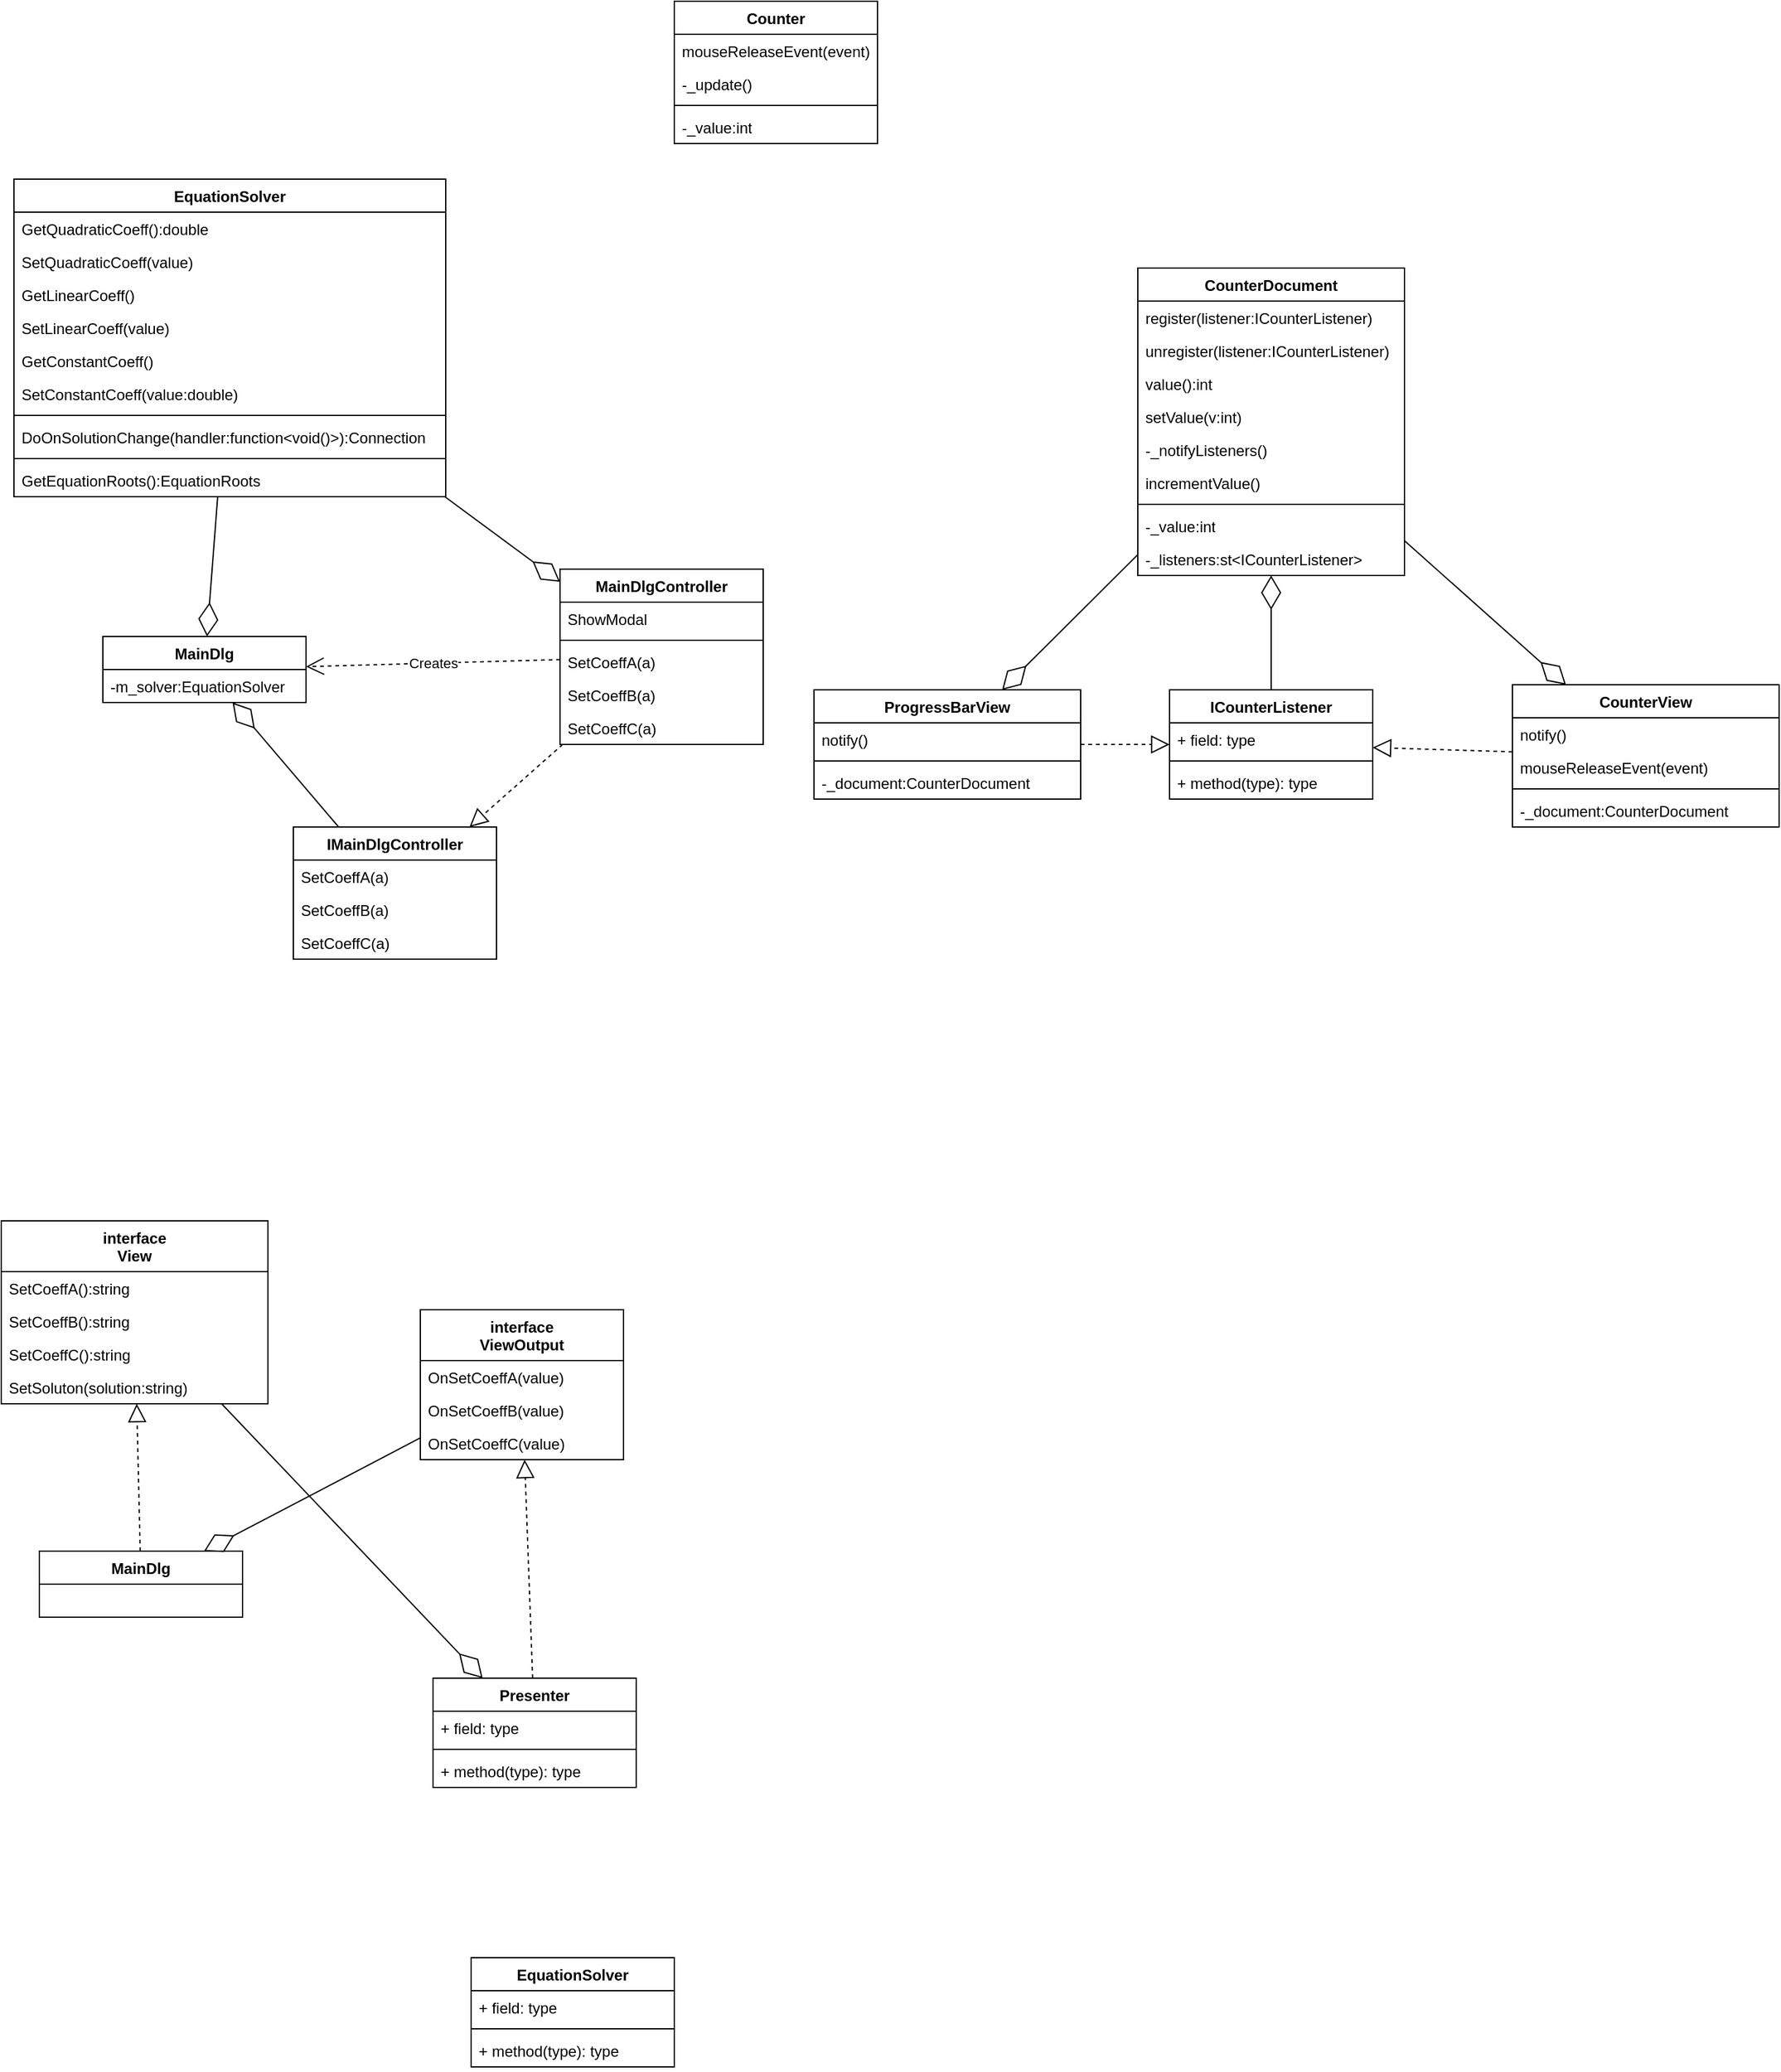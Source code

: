 <mxfile version="22.1.2" type="device">
  <diagram id="ZxXwK-TmG2tBLpuaiVWN" name="Page-1">
    <mxGraphModel dx="1421" dy="832" grid="1" gridSize="10" guides="1" tooltips="1" connect="1" arrows="1" fold="1" page="1" pageScale="1" pageWidth="827" pageHeight="1169" math="0" shadow="0">
      <root>
        <mxCell id="0" />
        <mxCell id="1" parent="0" />
        <mxCell id="nP_u4ckgyNHkZCIsKWe5-1" value="EquationSolver" style="swimlane;fontStyle=1;align=center;verticalAlign=top;childLayout=stackLayout;horizontal=1;startSize=26;horizontalStack=0;resizeParent=1;resizeParentMax=0;resizeLast=0;collapsible=1;marginBottom=0;" parent="1" vertex="1">
          <mxGeometry x="160" y="140" width="340" height="250" as="geometry" />
        </mxCell>
        <mxCell id="nP_u4ckgyNHkZCIsKWe5-2" value="GetQuadraticCoeff():double" style="text;strokeColor=none;fillColor=none;align=left;verticalAlign=top;spacingLeft=4;spacingRight=4;overflow=hidden;rotatable=0;points=[[0,0.5],[1,0.5]];portConstraint=eastwest;" parent="nP_u4ckgyNHkZCIsKWe5-1" vertex="1">
          <mxGeometry y="26" width="340" height="26" as="geometry" />
        </mxCell>
        <mxCell id="nP_u4ckgyNHkZCIsKWe5-7" value="SetQuadraticCoeff(value)" style="text;strokeColor=none;fillColor=none;align=left;verticalAlign=top;spacingLeft=4;spacingRight=4;overflow=hidden;rotatable=0;points=[[0,0.5],[1,0.5]];portConstraint=eastwest;" parent="nP_u4ckgyNHkZCIsKWe5-1" vertex="1">
          <mxGeometry y="52" width="340" height="26" as="geometry" />
        </mxCell>
        <mxCell id="nP_u4ckgyNHkZCIsKWe5-5" value="GetLinearCoeff()" style="text;strokeColor=none;fillColor=none;align=left;verticalAlign=top;spacingLeft=4;spacingRight=4;overflow=hidden;rotatable=0;points=[[0,0.5],[1,0.5]];portConstraint=eastwest;" parent="nP_u4ckgyNHkZCIsKWe5-1" vertex="1">
          <mxGeometry y="78" width="340" height="26" as="geometry" />
        </mxCell>
        <mxCell id="nP_u4ckgyNHkZCIsKWe5-8" value="SetLinearCoeff(value)" style="text;strokeColor=none;fillColor=none;align=left;verticalAlign=top;spacingLeft=4;spacingRight=4;overflow=hidden;rotatable=0;points=[[0,0.5],[1,0.5]];portConstraint=eastwest;" parent="nP_u4ckgyNHkZCIsKWe5-1" vertex="1">
          <mxGeometry y="104" width="340" height="26" as="geometry" />
        </mxCell>
        <mxCell id="nP_u4ckgyNHkZCIsKWe5-6" value="GetConstantCoeff()" style="text;strokeColor=none;fillColor=none;align=left;verticalAlign=top;spacingLeft=4;spacingRight=4;overflow=hidden;rotatable=0;points=[[0,0.5],[1,0.5]];portConstraint=eastwest;" parent="nP_u4ckgyNHkZCIsKWe5-1" vertex="1">
          <mxGeometry y="130" width="340" height="26" as="geometry" />
        </mxCell>
        <mxCell id="nP_u4ckgyNHkZCIsKWe5-9" value="SetConstantCoeff(value:double)" style="text;strokeColor=none;fillColor=none;align=left;verticalAlign=top;spacingLeft=4;spacingRight=4;overflow=hidden;rotatable=0;points=[[0,0.5],[1,0.5]];portConstraint=eastwest;" parent="nP_u4ckgyNHkZCIsKWe5-1" vertex="1">
          <mxGeometry y="156" width="340" height="26" as="geometry" />
        </mxCell>
        <mxCell id="nP_u4ckgyNHkZCIsKWe5-10" value="" style="line;strokeWidth=1;fillColor=none;align=left;verticalAlign=middle;spacingTop=-1;spacingLeft=3;spacingRight=3;rotatable=0;labelPosition=right;points=[];portConstraint=eastwest;" parent="nP_u4ckgyNHkZCIsKWe5-1" vertex="1">
          <mxGeometry y="182" width="340" height="8" as="geometry" />
        </mxCell>
        <mxCell id="nP_u4ckgyNHkZCIsKWe5-11" value="DoOnSolutionChange(handler:function&lt;void()&gt;):Connection" style="text;strokeColor=none;fillColor=none;align=left;verticalAlign=top;spacingLeft=4;spacingRight=4;overflow=hidden;rotatable=0;points=[[0,0.5],[1,0.5]];portConstraint=eastwest;" parent="nP_u4ckgyNHkZCIsKWe5-1" vertex="1">
          <mxGeometry y="190" width="340" height="26" as="geometry" />
        </mxCell>
        <mxCell id="nP_u4ckgyNHkZCIsKWe5-17" value="" style="line;strokeWidth=1;fillColor=none;align=left;verticalAlign=middle;spacingTop=-1;spacingLeft=3;spacingRight=3;rotatable=0;labelPosition=right;points=[];portConstraint=eastwest;" parent="nP_u4ckgyNHkZCIsKWe5-1" vertex="1">
          <mxGeometry y="216" width="340" height="8" as="geometry" />
        </mxCell>
        <mxCell id="nP_u4ckgyNHkZCIsKWe5-16" value="GetEquationRoots():EquationRoots" style="text;strokeColor=none;fillColor=none;align=left;verticalAlign=top;spacingLeft=4;spacingRight=4;overflow=hidden;rotatable=0;points=[[0,0.5],[1,0.5]];portConstraint=eastwest;" parent="nP_u4ckgyNHkZCIsKWe5-1" vertex="1">
          <mxGeometry y="224" width="340" height="26" as="geometry" />
        </mxCell>
        <mxCell id="nP_u4ckgyNHkZCIsKWe5-12" value="MainDlg" style="swimlane;fontStyle=1;align=center;verticalAlign=top;childLayout=stackLayout;horizontal=1;startSize=26;horizontalStack=0;resizeParent=1;resizeParentMax=0;resizeLast=0;collapsible=1;marginBottom=0;" parent="1" vertex="1">
          <mxGeometry x="230" y="500" width="160" height="52" as="geometry" />
        </mxCell>
        <mxCell id="nP_u4ckgyNHkZCIsKWe5-13" value="-m_solver:EquationSolver" style="text;strokeColor=none;fillColor=none;align=left;verticalAlign=top;spacingLeft=4;spacingRight=4;overflow=hidden;rotatable=0;points=[[0,0.5],[1,0.5]];portConstraint=eastwest;" parent="nP_u4ckgyNHkZCIsKWe5-12" vertex="1">
          <mxGeometry y="26" width="160" height="26" as="geometry" />
        </mxCell>
        <mxCell id="nP_u4ckgyNHkZCIsKWe5-18" value="" style="endArrow=diamondThin;endFill=0;endSize=24;html=1;" parent="1" source="nP_u4ckgyNHkZCIsKWe5-1" target="nP_u4ckgyNHkZCIsKWe5-12" edge="1">
          <mxGeometry width="160" relative="1" as="geometry">
            <mxPoint x="170" y="430" as="sourcePoint" />
            <mxPoint x="330" y="430" as="targetPoint" />
          </mxGeometry>
        </mxCell>
        <mxCell id="nP_u4ckgyNHkZCIsKWe5-19" value="" style="endArrow=diamondThin;endFill=0;endSize=24;html=1;" parent="1" source="nP_u4ckgyNHkZCIsKWe5-20" target="nP_u4ckgyNHkZCIsKWe5-12" edge="1">
          <mxGeometry width="160" relative="1" as="geometry">
            <mxPoint x="580" y="460" as="sourcePoint" />
            <mxPoint x="740" y="460" as="targetPoint" />
          </mxGeometry>
        </mxCell>
        <mxCell id="nP_u4ckgyNHkZCIsKWe5-20" value="IMainDlgController" style="swimlane;fontStyle=1;align=center;verticalAlign=top;childLayout=stackLayout;horizontal=1;startSize=26;horizontalStack=0;resizeParent=1;resizeParentMax=0;resizeLast=0;collapsible=1;marginBottom=0;" parent="1" vertex="1">
          <mxGeometry x="380" y="650" width="160" height="104" as="geometry" />
        </mxCell>
        <mxCell id="nP_u4ckgyNHkZCIsKWe5-21" value="SetCoeffA(a)" style="text;strokeColor=none;fillColor=none;align=left;verticalAlign=top;spacingLeft=4;spacingRight=4;overflow=hidden;rotatable=0;points=[[0,0.5],[1,0.5]];portConstraint=eastwest;" parent="nP_u4ckgyNHkZCIsKWe5-20" vertex="1">
          <mxGeometry y="26" width="160" height="26" as="geometry" />
        </mxCell>
        <mxCell id="nP_u4ckgyNHkZCIsKWe5-24" value="SetCoeffB(a)" style="text;strokeColor=none;fillColor=none;align=left;verticalAlign=top;spacingLeft=4;spacingRight=4;overflow=hidden;rotatable=0;points=[[0,0.5],[1,0.5]];portConstraint=eastwest;" parent="nP_u4ckgyNHkZCIsKWe5-20" vertex="1">
          <mxGeometry y="52" width="160" height="26" as="geometry" />
        </mxCell>
        <mxCell id="nP_u4ckgyNHkZCIsKWe5-25" value="SetCoeffC(a)" style="text;strokeColor=none;fillColor=none;align=left;verticalAlign=top;spacingLeft=4;spacingRight=4;overflow=hidden;rotatable=0;points=[[0,0.5],[1,0.5]];portConstraint=eastwest;" parent="nP_u4ckgyNHkZCIsKWe5-20" vertex="1">
          <mxGeometry y="78" width="160" height="26" as="geometry" />
        </mxCell>
        <mxCell id="nP_u4ckgyNHkZCIsKWe5-26" value="MainDlgController" style="swimlane;fontStyle=1;align=center;verticalAlign=top;childLayout=stackLayout;horizontal=1;startSize=26;horizontalStack=0;resizeParent=1;resizeParentMax=0;resizeLast=0;collapsible=1;marginBottom=0;" parent="1" vertex="1">
          <mxGeometry x="590" y="447" width="160" height="138" as="geometry" />
        </mxCell>
        <mxCell id="nP_u4ckgyNHkZCIsKWe5-27" value="ShowModal" style="text;strokeColor=none;fillColor=none;align=left;verticalAlign=top;spacingLeft=4;spacingRight=4;overflow=hidden;rotatable=0;points=[[0,0.5],[1,0.5]];portConstraint=eastwest;" parent="nP_u4ckgyNHkZCIsKWe5-26" vertex="1">
          <mxGeometry y="26" width="160" height="26" as="geometry" />
        </mxCell>
        <mxCell id="nP_u4ckgyNHkZCIsKWe5-36" value="" style="line;strokeWidth=1;fillColor=none;align=left;verticalAlign=middle;spacingTop=-1;spacingLeft=3;spacingRight=3;rotatable=0;labelPosition=right;points=[];portConstraint=eastwest;" parent="nP_u4ckgyNHkZCIsKWe5-26" vertex="1">
          <mxGeometry y="52" width="160" height="8" as="geometry" />
        </mxCell>
        <mxCell id="nP_u4ckgyNHkZCIsKWe5-32" value="SetCoeffA(a)" style="text;strokeColor=none;fillColor=none;align=left;verticalAlign=top;spacingLeft=4;spacingRight=4;overflow=hidden;rotatable=0;points=[[0,0.5],[1,0.5]];portConstraint=eastwest;" parent="nP_u4ckgyNHkZCIsKWe5-26" vertex="1">
          <mxGeometry y="60" width="160" height="26" as="geometry" />
        </mxCell>
        <mxCell id="nP_u4ckgyNHkZCIsKWe5-33" value="SetCoeffB(a)" style="text;strokeColor=none;fillColor=none;align=left;verticalAlign=top;spacingLeft=4;spacingRight=4;overflow=hidden;rotatable=0;points=[[0,0.5],[1,0.5]];portConstraint=eastwest;" parent="nP_u4ckgyNHkZCIsKWe5-26" vertex="1">
          <mxGeometry y="86" width="160" height="26" as="geometry" />
        </mxCell>
        <mxCell id="nP_u4ckgyNHkZCIsKWe5-34" value="SetCoeffC(a)" style="text;strokeColor=none;fillColor=none;align=left;verticalAlign=top;spacingLeft=4;spacingRight=4;overflow=hidden;rotatable=0;points=[[0,0.5],[1,0.5]];portConstraint=eastwest;" parent="nP_u4ckgyNHkZCIsKWe5-26" vertex="1">
          <mxGeometry y="112" width="160" height="26" as="geometry" />
        </mxCell>
        <mxCell id="nP_u4ckgyNHkZCIsKWe5-30" value="" style="endArrow=block;dashed=1;endFill=0;endSize=12;html=1;" parent="1" source="nP_u4ckgyNHkZCIsKWe5-26" target="nP_u4ckgyNHkZCIsKWe5-20" edge="1">
          <mxGeometry width="160" relative="1" as="geometry">
            <mxPoint x="640" y="440" as="sourcePoint" />
            <mxPoint x="800" y="440" as="targetPoint" />
          </mxGeometry>
        </mxCell>
        <mxCell id="nP_u4ckgyNHkZCIsKWe5-31" value="" style="endArrow=diamondThin;endFill=0;endSize=24;html=1;" parent="1" source="nP_u4ckgyNHkZCIsKWe5-1" target="nP_u4ckgyNHkZCIsKWe5-26" edge="1">
          <mxGeometry width="160" relative="1" as="geometry">
            <mxPoint x="580" y="395.294" as="sourcePoint" />
            <mxPoint x="368.043" y="510" as="targetPoint" />
          </mxGeometry>
        </mxCell>
        <mxCell id="nP_u4ckgyNHkZCIsKWe5-35" value="Creates" style="endArrow=open;endSize=12;dashed=1;html=1;" parent="1" source="nP_u4ckgyNHkZCIsKWe5-26" target="nP_u4ckgyNHkZCIsKWe5-12" edge="1">
          <mxGeometry width="160" relative="1" as="geometry">
            <mxPoint x="380" y="580" as="sourcePoint" />
            <mxPoint x="540" y="580" as="targetPoint" />
          </mxGeometry>
        </mxCell>
        <mxCell id="nP_u4ckgyNHkZCIsKWe5-37" value="interface&#xa;View" style="swimlane;fontStyle=1;align=center;verticalAlign=top;childLayout=stackLayout;horizontal=1;startSize=40;horizontalStack=0;resizeParent=1;resizeParentMax=0;resizeLast=0;collapsible=1;marginBottom=0;" parent="1" vertex="1">
          <mxGeometry x="150" y="960" width="210" height="144" as="geometry" />
        </mxCell>
        <mxCell id="nP_u4ckgyNHkZCIsKWe5-38" value="SetCoeffA():string" style="text;strokeColor=none;fillColor=none;align=left;verticalAlign=top;spacingLeft=4;spacingRight=4;overflow=hidden;rotatable=0;points=[[0,0.5],[1,0.5]];portConstraint=eastwest;" parent="nP_u4ckgyNHkZCIsKWe5-37" vertex="1">
          <mxGeometry y="40" width="210" height="26" as="geometry" />
        </mxCell>
        <mxCell id="nP_u4ckgyNHkZCIsKWe5-49" value="SetCoeffB():string" style="text;strokeColor=none;fillColor=none;align=left;verticalAlign=top;spacingLeft=4;spacingRight=4;overflow=hidden;rotatable=0;points=[[0,0.5],[1,0.5]];portConstraint=eastwest;" parent="nP_u4ckgyNHkZCIsKWe5-37" vertex="1">
          <mxGeometry y="66" width="210" height="26" as="geometry" />
        </mxCell>
        <mxCell id="nP_u4ckgyNHkZCIsKWe5-50" value="SetCoeffC():string" style="text;strokeColor=none;fillColor=none;align=left;verticalAlign=top;spacingLeft=4;spacingRight=4;overflow=hidden;rotatable=0;points=[[0,0.5],[1,0.5]];portConstraint=eastwest;" parent="nP_u4ckgyNHkZCIsKWe5-37" vertex="1">
          <mxGeometry y="92" width="210" height="26" as="geometry" />
        </mxCell>
        <mxCell id="nP_u4ckgyNHkZCIsKWe5-61" value="SetSoluton(solution:string)" style="text;strokeColor=none;fillColor=none;align=left;verticalAlign=top;spacingLeft=4;spacingRight=4;overflow=hidden;rotatable=0;points=[[0,0.5],[1,0.5]];portConstraint=eastwest;" parent="nP_u4ckgyNHkZCIsKWe5-37" vertex="1">
          <mxGeometry y="118" width="210" height="26" as="geometry" />
        </mxCell>
        <mxCell id="nP_u4ckgyNHkZCIsKWe5-41" value="MainDlg" style="swimlane;fontStyle=1;align=center;verticalAlign=top;childLayout=stackLayout;horizontal=1;startSize=26;horizontalStack=0;resizeParent=1;resizeParentMax=0;resizeLast=0;collapsible=1;marginBottom=0;" parent="1" vertex="1">
          <mxGeometry x="180" y="1220" width="160" height="52" as="geometry" />
        </mxCell>
        <mxCell id="nP_u4ckgyNHkZCIsKWe5-45" value="Presenter" style="swimlane;fontStyle=1;align=center;verticalAlign=top;childLayout=stackLayout;horizontal=1;startSize=26;horizontalStack=0;resizeParent=1;resizeParentMax=0;resizeLast=0;collapsible=1;marginBottom=0;" parent="1" vertex="1">
          <mxGeometry x="490" y="1320" width="160" height="86" as="geometry" />
        </mxCell>
        <mxCell id="nP_u4ckgyNHkZCIsKWe5-46" value="+ field: type" style="text;strokeColor=none;fillColor=none;align=left;verticalAlign=top;spacingLeft=4;spacingRight=4;overflow=hidden;rotatable=0;points=[[0,0.5],[1,0.5]];portConstraint=eastwest;" parent="nP_u4ckgyNHkZCIsKWe5-45" vertex="1">
          <mxGeometry y="26" width="160" height="26" as="geometry" />
        </mxCell>
        <mxCell id="nP_u4ckgyNHkZCIsKWe5-47" value="" style="line;strokeWidth=1;fillColor=none;align=left;verticalAlign=middle;spacingTop=-1;spacingLeft=3;spacingRight=3;rotatable=0;labelPosition=right;points=[];portConstraint=eastwest;" parent="nP_u4ckgyNHkZCIsKWe5-45" vertex="1">
          <mxGeometry y="52" width="160" height="8" as="geometry" />
        </mxCell>
        <mxCell id="nP_u4ckgyNHkZCIsKWe5-48" value="+ method(type): type" style="text;strokeColor=none;fillColor=none;align=left;verticalAlign=top;spacingLeft=4;spacingRight=4;overflow=hidden;rotatable=0;points=[[0,0.5],[1,0.5]];portConstraint=eastwest;" parent="nP_u4ckgyNHkZCIsKWe5-45" vertex="1">
          <mxGeometry y="60" width="160" height="26" as="geometry" />
        </mxCell>
        <mxCell id="nP_u4ckgyNHkZCIsKWe5-51" value="interface&#xa;ViewOutput" style="swimlane;fontStyle=1;align=center;verticalAlign=top;childLayout=stackLayout;horizontal=1;startSize=40;horizontalStack=0;resizeParent=1;resizeParentMax=0;resizeLast=0;collapsible=1;marginBottom=0;" parent="1" vertex="1">
          <mxGeometry x="480" y="1030" width="160" height="118" as="geometry" />
        </mxCell>
        <mxCell id="nP_u4ckgyNHkZCIsKWe5-52" value="OnSetCoeffA(value)" style="text;strokeColor=none;fillColor=none;align=left;verticalAlign=top;spacingLeft=4;spacingRight=4;overflow=hidden;rotatable=0;points=[[0,0.5],[1,0.5]];portConstraint=eastwest;" parent="nP_u4ckgyNHkZCIsKWe5-51" vertex="1">
          <mxGeometry y="40" width="160" height="26" as="geometry" />
        </mxCell>
        <mxCell id="nP_u4ckgyNHkZCIsKWe5-55" value="OnSetCoeffB(value)" style="text;strokeColor=none;fillColor=none;align=left;verticalAlign=top;spacingLeft=4;spacingRight=4;overflow=hidden;rotatable=0;points=[[0,0.5],[1,0.5]];portConstraint=eastwest;" parent="nP_u4ckgyNHkZCIsKWe5-51" vertex="1">
          <mxGeometry y="66" width="160" height="26" as="geometry" />
        </mxCell>
        <mxCell id="nP_u4ckgyNHkZCIsKWe5-56" value="OnSetCoeffC(value)" style="text;strokeColor=none;fillColor=none;align=left;verticalAlign=top;spacingLeft=4;spacingRight=4;overflow=hidden;rotatable=0;points=[[0,0.5],[1,0.5]];portConstraint=eastwest;" parent="nP_u4ckgyNHkZCIsKWe5-51" vertex="1">
          <mxGeometry y="92" width="160" height="26" as="geometry" />
        </mxCell>
        <mxCell id="nP_u4ckgyNHkZCIsKWe5-57" value="" style="endArrow=diamondThin;endFill=0;endSize=24;html=1;" parent="1" source="nP_u4ckgyNHkZCIsKWe5-51" target="nP_u4ckgyNHkZCIsKWe5-41" edge="1">
          <mxGeometry width="160" relative="1" as="geometry">
            <mxPoint x="420" y="1260" as="sourcePoint" />
            <mxPoint x="580" y="1260" as="targetPoint" />
          </mxGeometry>
        </mxCell>
        <mxCell id="nP_u4ckgyNHkZCIsKWe5-58" value="" style="endArrow=block;dashed=1;endFill=0;endSize=12;html=1;" parent="1" source="nP_u4ckgyNHkZCIsKWe5-45" target="nP_u4ckgyNHkZCIsKWe5-51" edge="1">
          <mxGeometry width="160" relative="1" as="geometry">
            <mxPoint x="510" y="1250" as="sourcePoint" />
            <mxPoint x="670" y="1250" as="targetPoint" />
          </mxGeometry>
        </mxCell>
        <mxCell id="nP_u4ckgyNHkZCIsKWe5-59" value="" style="endArrow=diamondThin;endFill=0;endSize=24;html=1;" parent="1" source="nP_u4ckgyNHkZCIsKWe5-37" target="nP_u4ckgyNHkZCIsKWe5-45" edge="1">
          <mxGeometry width="160" relative="1" as="geometry">
            <mxPoint x="380" y="1280" as="sourcePoint" />
            <mxPoint x="540" y="1280" as="targetPoint" />
          </mxGeometry>
        </mxCell>
        <mxCell id="nP_u4ckgyNHkZCIsKWe5-60" value="" style="endArrow=block;dashed=1;endFill=0;endSize=12;html=1;" parent="1" source="nP_u4ckgyNHkZCIsKWe5-41" target="nP_u4ckgyNHkZCIsKWe5-37" edge="1">
          <mxGeometry width="160" relative="1" as="geometry">
            <mxPoint x="90" y="1140" as="sourcePoint" />
            <mxPoint x="250" y="1140" as="targetPoint" />
          </mxGeometry>
        </mxCell>
        <mxCell id="nP_u4ckgyNHkZCIsKWe5-63" value="EquationSolver" style="swimlane;fontStyle=1;align=center;verticalAlign=top;childLayout=stackLayout;horizontal=1;startSize=26;horizontalStack=0;resizeParent=1;resizeParentMax=0;resizeLast=0;collapsible=1;marginBottom=0;" parent="1" vertex="1">
          <mxGeometry x="520" y="1540" width="160" height="86" as="geometry" />
        </mxCell>
        <mxCell id="nP_u4ckgyNHkZCIsKWe5-64" value="+ field: type" style="text;strokeColor=none;fillColor=none;align=left;verticalAlign=top;spacingLeft=4;spacingRight=4;overflow=hidden;rotatable=0;points=[[0,0.5],[1,0.5]];portConstraint=eastwest;" parent="nP_u4ckgyNHkZCIsKWe5-63" vertex="1">
          <mxGeometry y="26" width="160" height="26" as="geometry" />
        </mxCell>
        <mxCell id="nP_u4ckgyNHkZCIsKWe5-65" value="" style="line;strokeWidth=1;fillColor=none;align=left;verticalAlign=middle;spacingTop=-1;spacingLeft=3;spacingRight=3;rotatable=0;labelPosition=right;points=[];portConstraint=eastwest;" parent="nP_u4ckgyNHkZCIsKWe5-63" vertex="1">
          <mxGeometry y="52" width="160" height="8" as="geometry" />
        </mxCell>
        <mxCell id="nP_u4ckgyNHkZCIsKWe5-66" value="+ method(type): type" style="text;strokeColor=none;fillColor=none;align=left;verticalAlign=top;spacingLeft=4;spacingRight=4;overflow=hidden;rotatable=0;points=[[0,0.5],[1,0.5]];portConstraint=eastwest;" parent="nP_u4ckgyNHkZCIsKWe5-63" vertex="1">
          <mxGeometry y="60" width="160" height="26" as="geometry" />
        </mxCell>
        <mxCell id="4kKo8zn2Ya34dpTa8X-u-1" value="Counter" style="swimlane;fontStyle=1;align=center;verticalAlign=top;childLayout=stackLayout;horizontal=1;startSize=26;horizontalStack=0;resizeParent=1;resizeParentMax=0;resizeLast=0;collapsible=1;marginBottom=0;whiteSpace=wrap;html=1;" vertex="1" parent="1">
          <mxGeometry x="680" width="160" height="112" as="geometry" />
        </mxCell>
        <mxCell id="4kKo8zn2Ya34dpTa8X-u-5" value="mouseReleaseEvent(event)" style="text;strokeColor=none;fillColor=none;align=left;verticalAlign=top;spacingLeft=4;spacingRight=4;overflow=hidden;rotatable=0;points=[[0,0.5],[1,0.5]];portConstraint=eastwest;whiteSpace=wrap;html=1;" vertex="1" parent="4kKo8zn2Ya34dpTa8X-u-1">
          <mxGeometry y="26" width="160" height="26" as="geometry" />
        </mxCell>
        <mxCell id="4kKo8zn2Ya34dpTa8X-u-2" value="-_update()" style="text;strokeColor=none;fillColor=none;align=left;verticalAlign=top;spacingLeft=4;spacingRight=4;overflow=hidden;rotatable=0;points=[[0,0.5],[1,0.5]];portConstraint=eastwest;whiteSpace=wrap;html=1;" vertex="1" parent="4kKo8zn2Ya34dpTa8X-u-1">
          <mxGeometry y="52" width="160" height="26" as="geometry" />
        </mxCell>
        <mxCell id="4kKo8zn2Ya34dpTa8X-u-3" value="" style="line;strokeWidth=1;fillColor=none;align=left;verticalAlign=middle;spacingTop=-1;spacingLeft=3;spacingRight=3;rotatable=0;labelPosition=right;points=[];portConstraint=eastwest;strokeColor=inherit;" vertex="1" parent="4kKo8zn2Ya34dpTa8X-u-1">
          <mxGeometry y="78" width="160" height="8" as="geometry" />
        </mxCell>
        <mxCell id="4kKo8zn2Ya34dpTa8X-u-4" value="-_value:int" style="text;strokeColor=none;fillColor=none;align=left;verticalAlign=top;spacingLeft=4;spacingRight=4;overflow=hidden;rotatable=0;points=[[0,0.5],[1,0.5]];portConstraint=eastwest;whiteSpace=wrap;html=1;" vertex="1" parent="4kKo8zn2Ya34dpTa8X-u-1">
          <mxGeometry y="86" width="160" height="26" as="geometry" />
        </mxCell>
        <mxCell id="4kKo8zn2Ya34dpTa8X-u-6" value="CounterDocument" style="swimlane;fontStyle=1;align=center;verticalAlign=top;childLayout=stackLayout;horizontal=1;startSize=26;horizontalStack=0;resizeParent=1;resizeParentMax=0;resizeLast=0;collapsible=1;marginBottom=0;whiteSpace=wrap;html=1;" vertex="1" parent="1">
          <mxGeometry x="1045" y="210" width="210" height="242" as="geometry" />
        </mxCell>
        <mxCell id="4kKo8zn2Ya34dpTa8X-u-7" value="register(listener:ICounterListener)" style="text;strokeColor=none;fillColor=none;align=left;verticalAlign=top;spacingLeft=4;spacingRight=4;overflow=hidden;rotatable=0;points=[[0,0.5],[1,0.5]];portConstraint=eastwest;whiteSpace=wrap;html=1;" vertex="1" parent="4kKo8zn2Ya34dpTa8X-u-6">
          <mxGeometry y="26" width="210" height="26" as="geometry" />
        </mxCell>
        <mxCell id="4kKo8zn2Ya34dpTa8X-u-11" value="unregister(listener:ICounterListener)" style="text;strokeColor=none;fillColor=none;align=left;verticalAlign=top;spacingLeft=4;spacingRight=4;overflow=hidden;rotatable=0;points=[[0,0.5],[1,0.5]];portConstraint=eastwest;whiteSpace=wrap;html=1;" vertex="1" parent="4kKo8zn2Ya34dpTa8X-u-6">
          <mxGeometry y="52" width="210" height="26" as="geometry" />
        </mxCell>
        <mxCell id="4kKo8zn2Ya34dpTa8X-u-12" value="value():int" style="text;strokeColor=none;fillColor=none;align=left;verticalAlign=top;spacingLeft=4;spacingRight=4;overflow=hidden;rotatable=0;points=[[0,0.5],[1,0.5]];portConstraint=eastwest;whiteSpace=wrap;html=1;" vertex="1" parent="4kKo8zn2Ya34dpTa8X-u-6">
          <mxGeometry y="78" width="210" height="26" as="geometry" />
        </mxCell>
        <mxCell id="4kKo8zn2Ya34dpTa8X-u-13" value="setValue(v:int)" style="text;strokeColor=none;fillColor=none;align=left;verticalAlign=top;spacingLeft=4;spacingRight=4;overflow=hidden;rotatable=0;points=[[0,0.5],[1,0.5]];portConstraint=eastwest;whiteSpace=wrap;html=1;" vertex="1" parent="4kKo8zn2Ya34dpTa8X-u-6">
          <mxGeometry y="104" width="210" height="26" as="geometry" />
        </mxCell>
        <mxCell id="4kKo8zn2Ya34dpTa8X-u-14" value="-_notifyListeners()" style="text;strokeColor=none;fillColor=none;align=left;verticalAlign=top;spacingLeft=4;spacingRight=4;overflow=hidden;rotatable=0;points=[[0,0.5],[1,0.5]];portConstraint=eastwest;whiteSpace=wrap;html=1;" vertex="1" parent="4kKo8zn2Ya34dpTa8X-u-6">
          <mxGeometry y="130" width="210" height="26" as="geometry" />
        </mxCell>
        <mxCell id="4kKo8zn2Ya34dpTa8X-u-15" value="incrementValue()" style="text;strokeColor=none;fillColor=none;align=left;verticalAlign=top;spacingLeft=4;spacingRight=4;overflow=hidden;rotatable=0;points=[[0,0.5],[1,0.5]];portConstraint=eastwest;whiteSpace=wrap;html=1;" vertex="1" parent="4kKo8zn2Ya34dpTa8X-u-6">
          <mxGeometry y="156" width="210" height="26" as="geometry" />
        </mxCell>
        <mxCell id="4kKo8zn2Ya34dpTa8X-u-9" value="" style="line;strokeWidth=1;fillColor=none;align=left;verticalAlign=middle;spacingTop=-1;spacingLeft=3;spacingRight=3;rotatable=0;labelPosition=right;points=[];portConstraint=eastwest;strokeColor=inherit;" vertex="1" parent="4kKo8zn2Ya34dpTa8X-u-6">
          <mxGeometry y="182" width="210" height="8" as="geometry" />
        </mxCell>
        <mxCell id="4kKo8zn2Ya34dpTa8X-u-10" value="-_value:int" style="text;strokeColor=none;fillColor=none;align=left;verticalAlign=top;spacingLeft=4;spacingRight=4;overflow=hidden;rotatable=0;points=[[0,0.5],[1,0.5]];portConstraint=eastwest;whiteSpace=wrap;html=1;" vertex="1" parent="4kKo8zn2Ya34dpTa8X-u-6">
          <mxGeometry y="190" width="210" height="26" as="geometry" />
        </mxCell>
        <mxCell id="4kKo8zn2Ya34dpTa8X-u-37" value="-_listeners:st&amp;lt;ICounterListener&amp;gt;" style="text;strokeColor=none;fillColor=none;align=left;verticalAlign=top;spacingLeft=4;spacingRight=4;overflow=hidden;rotatable=0;points=[[0,0.5],[1,0.5]];portConstraint=eastwest;whiteSpace=wrap;html=1;" vertex="1" parent="4kKo8zn2Ya34dpTa8X-u-6">
          <mxGeometry y="216" width="210" height="26" as="geometry" />
        </mxCell>
        <mxCell id="4kKo8zn2Ya34dpTa8X-u-16" value="CounterView" style="swimlane;fontStyle=1;align=center;verticalAlign=top;childLayout=stackLayout;horizontal=1;startSize=26;horizontalStack=0;resizeParent=1;resizeParentMax=0;resizeLast=0;collapsible=1;marginBottom=0;whiteSpace=wrap;html=1;" vertex="1" parent="1">
          <mxGeometry x="1340" y="538" width="210" height="112" as="geometry" />
        </mxCell>
        <mxCell id="4kKo8zn2Ya34dpTa8X-u-17" value="notify()" style="text;strokeColor=none;fillColor=none;align=left;verticalAlign=top;spacingLeft=4;spacingRight=4;overflow=hidden;rotatable=0;points=[[0,0.5],[1,0.5]];portConstraint=eastwest;whiteSpace=wrap;html=1;" vertex="1" parent="4kKo8zn2Ya34dpTa8X-u-16">
          <mxGeometry y="26" width="210" height="26" as="geometry" />
        </mxCell>
        <mxCell id="4kKo8zn2Ya34dpTa8X-u-18" value="mouseReleaseEvent(event)" style="text;strokeColor=none;fillColor=none;align=left;verticalAlign=top;spacingLeft=4;spacingRight=4;overflow=hidden;rotatable=0;points=[[0,0.5],[1,0.5]];portConstraint=eastwest;whiteSpace=wrap;html=1;" vertex="1" parent="4kKo8zn2Ya34dpTa8X-u-16">
          <mxGeometry y="52" width="210" height="26" as="geometry" />
        </mxCell>
        <mxCell id="4kKo8zn2Ya34dpTa8X-u-23" value="" style="line;strokeWidth=1;fillColor=none;align=left;verticalAlign=middle;spacingTop=-1;spacingLeft=3;spacingRight=3;rotatable=0;labelPosition=right;points=[];portConstraint=eastwest;strokeColor=inherit;" vertex="1" parent="4kKo8zn2Ya34dpTa8X-u-16">
          <mxGeometry y="78" width="210" height="8" as="geometry" />
        </mxCell>
        <mxCell id="4kKo8zn2Ya34dpTa8X-u-24" value="-_document:CounterDocument" style="text;strokeColor=none;fillColor=none;align=left;verticalAlign=top;spacingLeft=4;spacingRight=4;overflow=hidden;rotatable=0;points=[[0,0.5],[1,0.5]];portConstraint=eastwest;whiteSpace=wrap;html=1;" vertex="1" parent="4kKo8zn2Ya34dpTa8X-u-16">
          <mxGeometry y="86" width="210" height="26" as="geometry" />
        </mxCell>
        <mxCell id="4kKo8zn2Ya34dpTa8X-u-25" value="" style="endArrow=diamondThin;endFill=0;endSize=24;html=1;rounded=0;" edge="1" parent="1" source="4kKo8zn2Ya34dpTa8X-u-6" target="4kKo8zn2Ya34dpTa8X-u-16">
          <mxGeometry width="160" relative="1" as="geometry">
            <mxPoint x="1050" y="560" as="sourcePoint" />
            <mxPoint x="1210" y="560" as="targetPoint" />
          </mxGeometry>
        </mxCell>
        <mxCell id="4kKo8zn2Ya34dpTa8X-u-26" value="ProgressBarView" style="swimlane;fontStyle=1;align=center;verticalAlign=top;childLayout=stackLayout;horizontal=1;startSize=26;horizontalStack=0;resizeParent=1;resizeParentMax=0;resizeLast=0;collapsible=1;marginBottom=0;whiteSpace=wrap;html=1;" vertex="1" parent="1">
          <mxGeometry x="790" y="542" width="210" height="86" as="geometry" />
        </mxCell>
        <mxCell id="4kKo8zn2Ya34dpTa8X-u-27" value="notify()" style="text;strokeColor=none;fillColor=none;align=left;verticalAlign=top;spacingLeft=4;spacingRight=4;overflow=hidden;rotatable=0;points=[[0,0.5],[1,0.5]];portConstraint=eastwest;whiteSpace=wrap;html=1;" vertex="1" parent="4kKo8zn2Ya34dpTa8X-u-26">
          <mxGeometry y="26" width="210" height="26" as="geometry" />
        </mxCell>
        <mxCell id="4kKo8zn2Ya34dpTa8X-u-29" value="" style="line;strokeWidth=1;fillColor=none;align=left;verticalAlign=middle;spacingTop=-1;spacingLeft=3;spacingRight=3;rotatable=0;labelPosition=right;points=[];portConstraint=eastwest;strokeColor=inherit;" vertex="1" parent="4kKo8zn2Ya34dpTa8X-u-26">
          <mxGeometry y="52" width="210" height="8" as="geometry" />
        </mxCell>
        <mxCell id="4kKo8zn2Ya34dpTa8X-u-30" value="-_document:CounterDocument" style="text;strokeColor=none;fillColor=none;align=left;verticalAlign=top;spacingLeft=4;spacingRight=4;overflow=hidden;rotatable=0;points=[[0,0.5],[1,0.5]];portConstraint=eastwest;whiteSpace=wrap;html=1;" vertex="1" parent="4kKo8zn2Ya34dpTa8X-u-26">
          <mxGeometry y="60" width="210" height="26" as="geometry" />
        </mxCell>
        <mxCell id="4kKo8zn2Ya34dpTa8X-u-31" value="ICounterListener" style="swimlane;fontStyle=1;align=center;verticalAlign=top;childLayout=stackLayout;horizontal=1;startSize=26;horizontalStack=0;resizeParent=1;resizeParentMax=0;resizeLast=0;collapsible=1;marginBottom=0;whiteSpace=wrap;html=1;" vertex="1" parent="1">
          <mxGeometry x="1070" y="542" width="160" height="86" as="geometry" />
        </mxCell>
        <mxCell id="4kKo8zn2Ya34dpTa8X-u-32" value="+ field: type" style="text;strokeColor=none;fillColor=none;align=left;verticalAlign=top;spacingLeft=4;spacingRight=4;overflow=hidden;rotatable=0;points=[[0,0.5],[1,0.5]];portConstraint=eastwest;whiteSpace=wrap;html=1;" vertex="1" parent="4kKo8zn2Ya34dpTa8X-u-31">
          <mxGeometry y="26" width="160" height="26" as="geometry" />
        </mxCell>
        <mxCell id="4kKo8zn2Ya34dpTa8X-u-33" value="" style="line;strokeWidth=1;fillColor=none;align=left;verticalAlign=middle;spacingTop=-1;spacingLeft=3;spacingRight=3;rotatable=0;labelPosition=right;points=[];portConstraint=eastwest;strokeColor=inherit;" vertex="1" parent="4kKo8zn2Ya34dpTa8X-u-31">
          <mxGeometry y="52" width="160" height="8" as="geometry" />
        </mxCell>
        <mxCell id="4kKo8zn2Ya34dpTa8X-u-34" value="+ method(type): type" style="text;strokeColor=none;fillColor=none;align=left;verticalAlign=top;spacingLeft=4;spacingRight=4;overflow=hidden;rotatable=0;points=[[0,0.5],[1,0.5]];portConstraint=eastwest;whiteSpace=wrap;html=1;" vertex="1" parent="4kKo8zn2Ya34dpTa8X-u-31">
          <mxGeometry y="60" width="160" height="26" as="geometry" />
        </mxCell>
        <mxCell id="4kKo8zn2Ya34dpTa8X-u-35" value="" style="endArrow=block;dashed=1;endFill=0;endSize=12;html=1;rounded=0;" edge="1" parent="1" source="4kKo8zn2Ya34dpTa8X-u-16" target="4kKo8zn2Ya34dpTa8X-u-31">
          <mxGeometry width="160" relative="1" as="geometry">
            <mxPoint x="1360" y="160" as="sourcePoint" />
            <mxPoint x="1520" y="160" as="targetPoint" />
          </mxGeometry>
        </mxCell>
        <mxCell id="4kKo8zn2Ya34dpTa8X-u-36" value="" style="endArrow=block;dashed=1;endFill=0;endSize=12;html=1;rounded=0;" edge="1" parent="1" source="4kKo8zn2Ya34dpTa8X-u-26" target="4kKo8zn2Ya34dpTa8X-u-31">
          <mxGeometry width="160" relative="1" as="geometry">
            <mxPoint x="1360" y="160" as="sourcePoint" />
            <mxPoint x="1520" y="160" as="targetPoint" />
          </mxGeometry>
        </mxCell>
        <mxCell id="4kKo8zn2Ya34dpTa8X-u-38" value="" style="endArrow=diamondThin;endFill=0;endSize=24;html=1;rounded=0;" edge="1" parent="1" source="4kKo8zn2Ya34dpTa8X-u-31" target="4kKo8zn2Ya34dpTa8X-u-6">
          <mxGeometry width="160" relative="1" as="geometry">
            <mxPoint x="1160" y="510" as="sourcePoint" />
            <mxPoint x="1320" y="510" as="targetPoint" />
          </mxGeometry>
        </mxCell>
        <mxCell id="4kKo8zn2Ya34dpTa8X-u-39" value="" style="endArrow=diamondThin;endFill=0;endSize=24;html=1;rounded=0;" edge="1" parent="1" source="4kKo8zn2Ya34dpTa8X-u-6" target="4kKo8zn2Ya34dpTa8X-u-26">
          <mxGeometry width="160" relative="1" as="geometry">
            <mxPoint x="1050" y="560" as="sourcePoint" />
            <mxPoint x="1210" y="560" as="targetPoint" />
          </mxGeometry>
        </mxCell>
      </root>
    </mxGraphModel>
  </diagram>
</mxfile>
